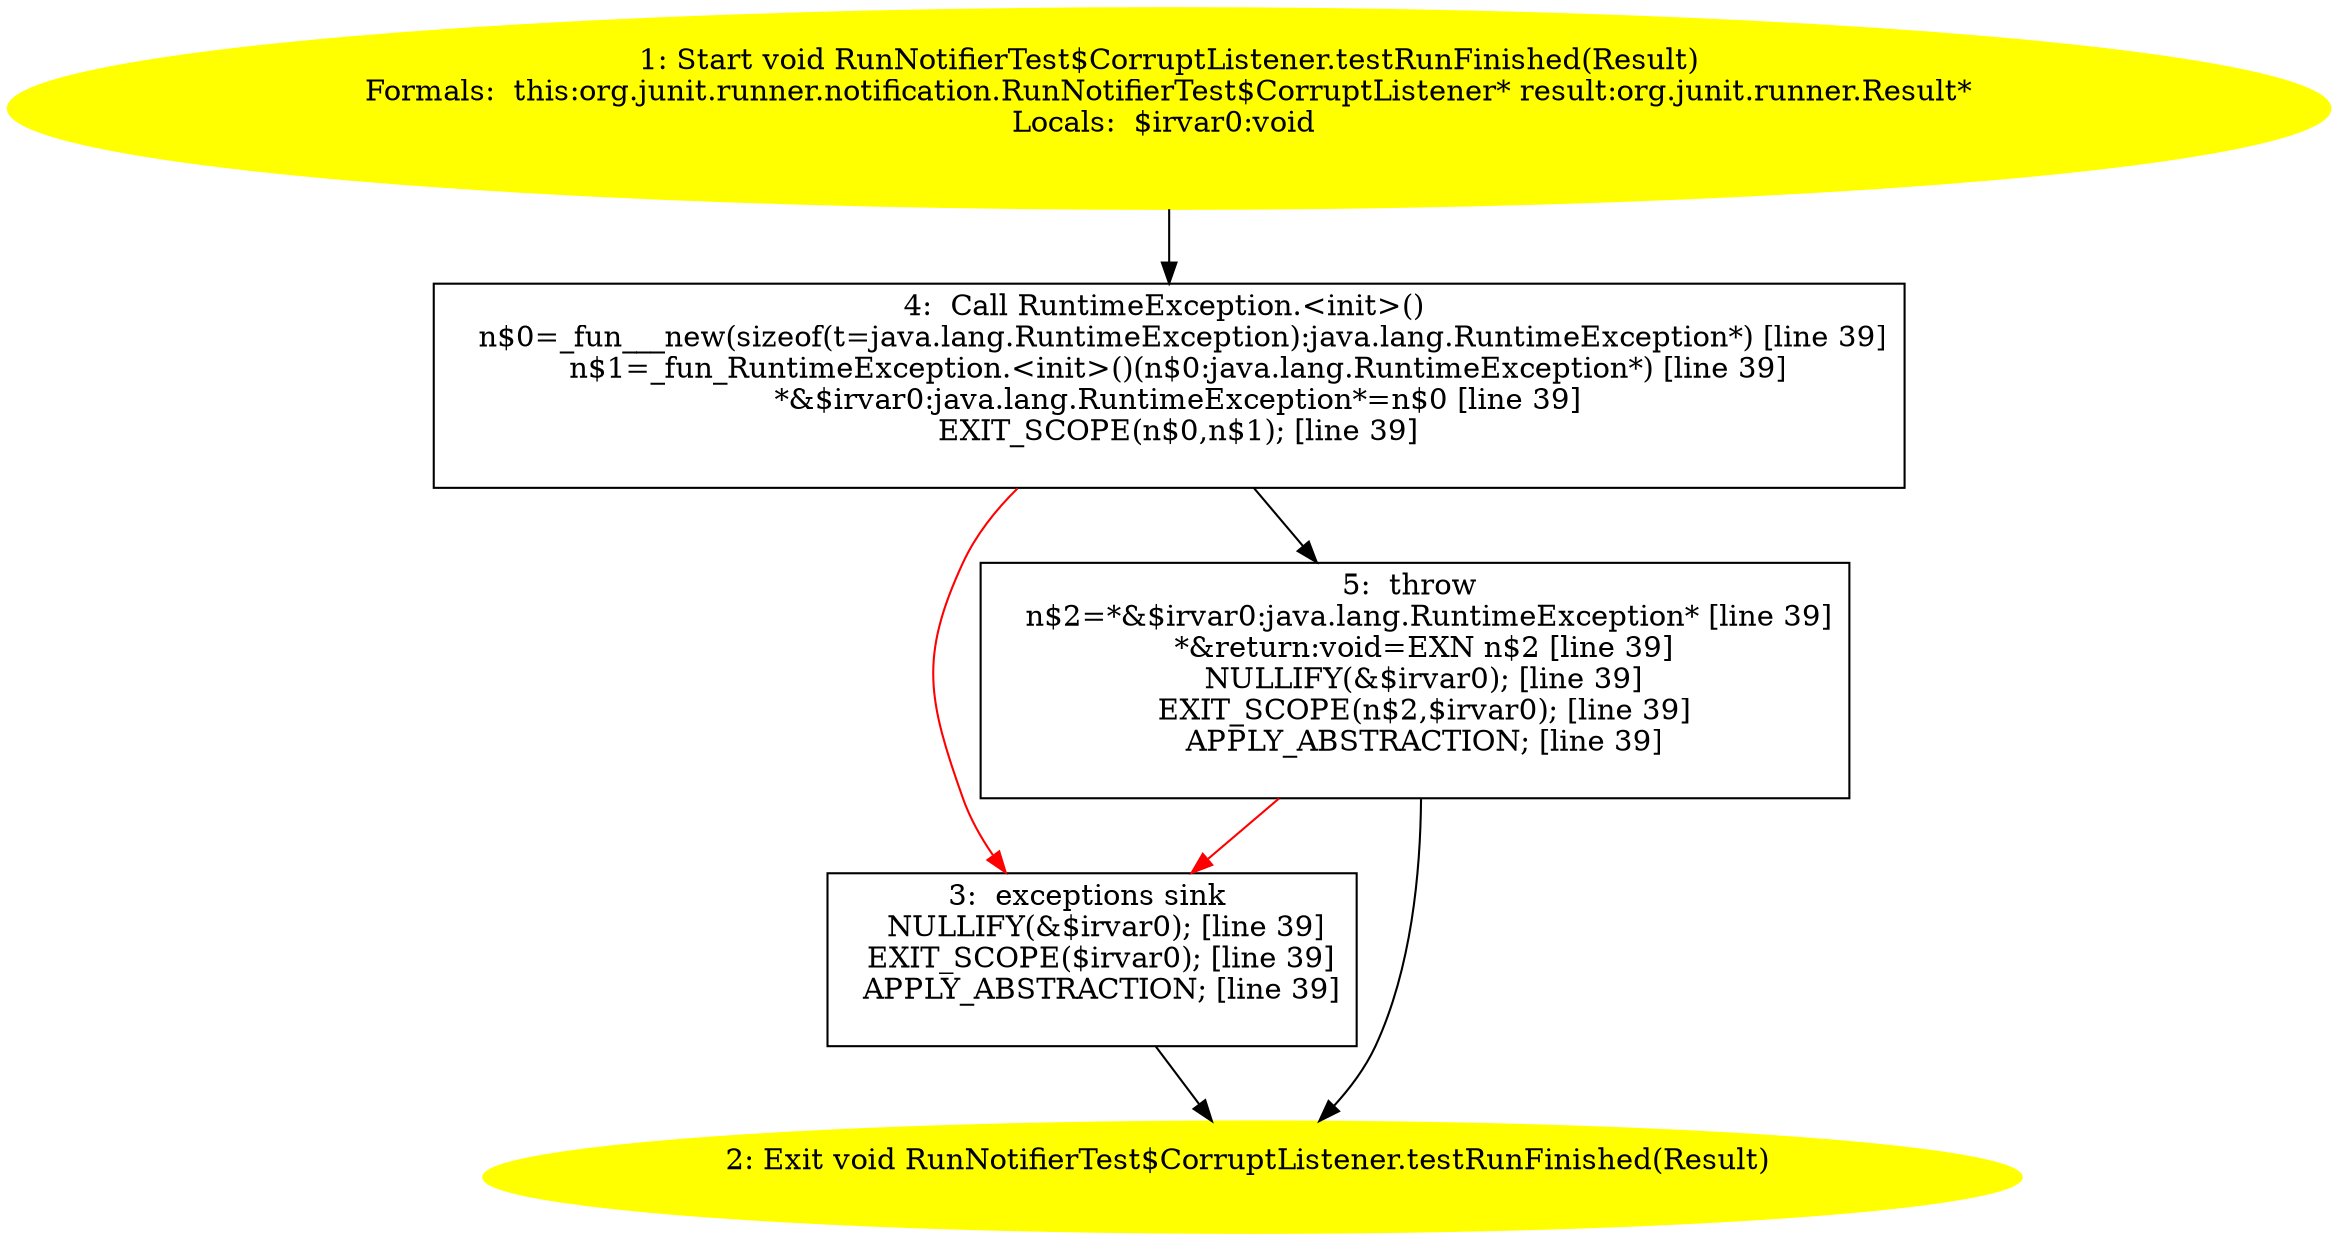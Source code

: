 /* @generated */
digraph cfg {
"org.junit.runner.notification.RunNotifierTest$CorruptListener.testRunFinished(org.junit.runner.Resul.41af02f5f9dba15d6aee347798648e7b_1" [label="1: Start void RunNotifierTest$CorruptListener.testRunFinished(Result)\nFormals:  this:org.junit.runner.notification.RunNotifierTest$CorruptListener* result:org.junit.runner.Result*\nLocals:  $irvar0:void \n  " color=yellow style=filled]
	

	 "org.junit.runner.notification.RunNotifierTest$CorruptListener.testRunFinished(org.junit.runner.Resul.41af02f5f9dba15d6aee347798648e7b_1" -> "org.junit.runner.notification.RunNotifierTest$CorruptListener.testRunFinished(org.junit.runner.Resul.41af02f5f9dba15d6aee347798648e7b_4" ;
"org.junit.runner.notification.RunNotifierTest$CorruptListener.testRunFinished(org.junit.runner.Resul.41af02f5f9dba15d6aee347798648e7b_2" [label="2: Exit void RunNotifierTest$CorruptListener.testRunFinished(Result) \n  " color=yellow style=filled]
	

"org.junit.runner.notification.RunNotifierTest$CorruptListener.testRunFinished(org.junit.runner.Resul.41af02f5f9dba15d6aee347798648e7b_3" [label="3:  exceptions sink \n   NULLIFY(&$irvar0); [line 39]\n  EXIT_SCOPE($irvar0); [line 39]\n  APPLY_ABSTRACTION; [line 39]\n " shape="box"]
	

	 "org.junit.runner.notification.RunNotifierTest$CorruptListener.testRunFinished(org.junit.runner.Resul.41af02f5f9dba15d6aee347798648e7b_3" -> "org.junit.runner.notification.RunNotifierTest$CorruptListener.testRunFinished(org.junit.runner.Resul.41af02f5f9dba15d6aee347798648e7b_2" ;
"org.junit.runner.notification.RunNotifierTest$CorruptListener.testRunFinished(org.junit.runner.Resul.41af02f5f9dba15d6aee347798648e7b_4" [label="4:  Call RuntimeException.<init>() \n   n$0=_fun___new(sizeof(t=java.lang.RuntimeException):java.lang.RuntimeException*) [line 39]\n  n$1=_fun_RuntimeException.<init>()(n$0:java.lang.RuntimeException*) [line 39]\n  *&$irvar0:java.lang.RuntimeException*=n$0 [line 39]\n  EXIT_SCOPE(n$0,n$1); [line 39]\n " shape="box"]
	

	 "org.junit.runner.notification.RunNotifierTest$CorruptListener.testRunFinished(org.junit.runner.Resul.41af02f5f9dba15d6aee347798648e7b_4" -> "org.junit.runner.notification.RunNotifierTest$CorruptListener.testRunFinished(org.junit.runner.Resul.41af02f5f9dba15d6aee347798648e7b_5" ;
	 "org.junit.runner.notification.RunNotifierTest$CorruptListener.testRunFinished(org.junit.runner.Resul.41af02f5f9dba15d6aee347798648e7b_4" -> "org.junit.runner.notification.RunNotifierTest$CorruptListener.testRunFinished(org.junit.runner.Resul.41af02f5f9dba15d6aee347798648e7b_3" [color="red" ];
"org.junit.runner.notification.RunNotifierTest$CorruptListener.testRunFinished(org.junit.runner.Resul.41af02f5f9dba15d6aee347798648e7b_5" [label="5:  throw \n   n$2=*&$irvar0:java.lang.RuntimeException* [line 39]\n  *&return:void=EXN n$2 [line 39]\n  NULLIFY(&$irvar0); [line 39]\n  EXIT_SCOPE(n$2,$irvar0); [line 39]\n  APPLY_ABSTRACTION; [line 39]\n " shape="box"]
	

	 "org.junit.runner.notification.RunNotifierTest$CorruptListener.testRunFinished(org.junit.runner.Resul.41af02f5f9dba15d6aee347798648e7b_5" -> "org.junit.runner.notification.RunNotifierTest$CorruptListener.testRunFinished(org.junit.runner.Resul.41af02f5f9dba15d6aee347798648e7b_2" ;
	 "org.junit.runner.notification.RunNotifierTest$CorruptListener.testRunFinished(org.junit.runner.Resul.41af02f5f9dba15d6aee347798648e7b_5" -> "org.junit.runner.notification.RunNotifierTest$CorruptListener.testRunFinished(org.junit.runner.Resul.41af02f5f9dba15d6aee347798648e7b_3" [color="red" ];
}

